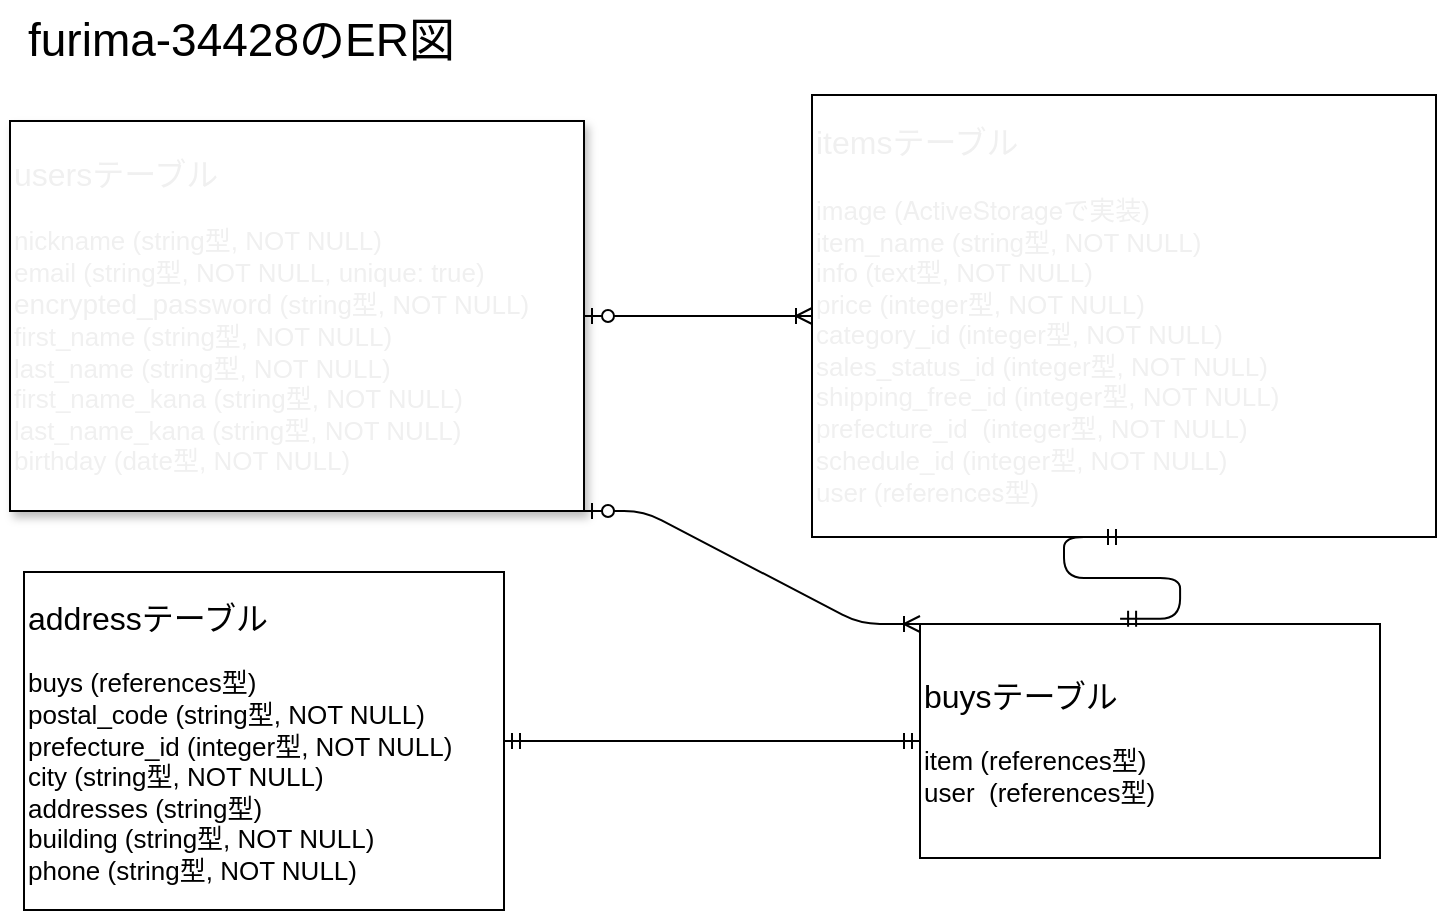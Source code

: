 <mxfile version="14.2.4" type="embed">
    <diagram id="MgnJuYKY0jzXATQrqNLE" name="ページ1">
        <mxGraphModel dx="850" dy="570" grid="1" gridSize="13" guides="1" tooltips="1" connect="1" arrows="1" fold="1" page="1" pageScale="1" pageWidth="827" pageHeight="1169" math="0" shadow="0">
            <root>
                <mxCell id="0"/>
                <mxCell id="1" parent="0"/>
                <mxCell id="2" value="&lt;font style=&quot;font-size: 16px&quot;&gt;usersテーブル&lt;/font&gt;&lt;br style=&quot;font-size: 13px&quot;&gt;&lt;br style=&quot;font-size: 13px&quot;&gt;nickname (string型, NOT NULL)&lt;br style=&quot;font-size: 13px&quot;&gt;email (string型, NOT NULL,&amp;nbsp;&lt;font style=&quot;font-size: 13px&quot;&gt;&lt;span&gt;unique: true)&lt;/span&gt;&lt;br&gt;&lt;span style=&quot;font-size: 14px&quot;&gt;encrypted_password&lt;/span&gt;&amp;nbsp;(string型, NOT NULL)&lt;br&gt;first_name (string型, NOT NULL)&lt;br&gt;last_name (string型, NOT NULL)&lt;br&gt;first_name_kana (string型, NOT NULL)&lt;br&gt;last_name_kana (string型, NOT NULL)&lt;br&gt;birthday (date型, NOT NULL)&lt;/font&gt;" style="rounded=0;whiteSpace=wrap;html=1;align=left;shadow=1;fontSize=13;labelBackgroundColor=none;fontColor=#F0F0F0;" parent="1" vertex="1">
                    <mxGeometry x="13" y="112.5" width="287" height="195" as="geometry"/>
                </mxCell>
                <mxCell id="3" value="furima-34428のER図" style="rounded=0;whiteSpace=wrap;html=1;fontSize=23;align=left;strokeColor=none;" parent="1" vertex="1">
                    <mxGeometry x="20" y="52" width="240" height="40" as="geometry"/>
                </mxCell>
                <mxCell id="4" value="&lt;font style=&quot;font-size: 16px&quot;&gt;itemsテーブル&lt;/font&gt;&lt;br style=&quot;font-size: 13px&quot;&gt;&lt;br style=&quot;font-size: 13px&quot;&gt;image (&lt;span style=&quot;font-family: &amp;#34;helvetica neue&amp;#34; ; font-size: 13px&quot;&gt;ActiveStorage&lt;/span&gt;&lt;span style=&quot;font-size: 13px&quot;&gt;で実装)&lt;br style=&quot;font-size: 13px&quot;&gt;&lt;/span&gt;item_name (string型, NOT NULL)&lt;br style=&quot;font-size: 13px&quot;&gt;info (text型, NOT NULL)&lt;br style=&quot;font-size: 13px&quot;&gt;price (integer型, NOT NULL)&lt;br style=&quot;font-size: 13px&quot;&gt;category_id (integer型, NOT NULL)&lt;br style=&quot;font-size: 13px&quot;&gt;sales_status_id (integer型, NOT NULL)&lt;br style=&quot;font-size: 13px&quot;&gt;shipping_free_id (integer型, NOT NULL)&lt;br style=&quot;font-size: 13px&quot;&gt;&lt;font style=&quot;font-size: 13px&quot;&gt;prefecture_id&lt;/font&gt;&amp;nbsp; (integer型, NOT NULL)&lt;br style=&quot;font-size: 13px&quot;&gt;schedule_id (integer型, NOT NULL)&lt;br style=&quot;font-size: 13px&quot;&gt;user (&lt;span style=&quot;font-family: &amp;#34;helvetica neue&amp;#34; ; font-size: 13px&quot;&gt;references型&lt;/span&gt;&lt;span style=&quot;font-size: 13px&quot;&gt;)&lt;/span&gt;" style="rounded=0;whiteSpace=wrap;html=1;align=left;fontSize=13;fontColor=#F0F0F0;labelBackgroundColor=none;" parent="1" vertex="1">
                    <mxGeometry x="414" y="99.5" width="312" height="221" as="geometry"/>
                </mxCell>
                <mxCell id="5" value="&lt;font style=&quot;font-size: 16px&quot;&gt;&lt;font style=&quot;font-size: 16px&quot;&gt;buysテーブル&lt;/font&gt;&lt;br&gt;&lt;/font&gt;&lt;br style=&quot;font-size: 13px&quot;&gt;item (references型)&lt;br style=&quot;font-size: 13px&quot;&gt;user&amp;nbsp; (references型)" style="rounded=0;whiteSpace=wrap;html=1;align=left;fontSize=13;" parent="1" vertex="1">
                    <mxGeometry x="468" y="364" width="230" height="117" as="geometry"/>
                </mxCell>
                <mxCell id="6" value="&lt;font style=&quot;font-size: 16px&quot;&gt;&lt;font style=&quot;font-size: 16px&quot;&gt;addressテーブル&lt;/font&gt;&lt;br&gt;&lt;/font&gt;&lt;br style=&quot;font-size: 13px&quot;&gt;buys (references型)&lt;br style=&quot;font-size: 13px&quot;&gt;postal_code (string型, NOT NULL)&lt;br style=&quot;font-size: 13px&quot;&gt;prefecture_id (integer型, NOT NULL)&lt;br style=&quot;font-size: 13px&quot;&gt;city (string型, NOT NULL)&lt;br style=&quot;font-size: 13px&quot;&gt;addresses (string型)&lt;br style=&quot;font-size: 13px&quot;&gt;building (string型, NOT NULL)&lt;br style=&quot;font-size: 13px&quot;&gt;phone (string型, NOT NULL)" style="rounded=0;whiteSpace=wrap;html=1;align=left;fontSize=13;" parent="1" vertex="1">
                    <mxGeometry x="20" y="338" width="240" height="169" as="geometry"/>
                </mxCell>
                <mxCell id="gs9yF-zhwbiOR2rNWqny-23" value="" style="edgeStyle=entityRelationEdgeStyle;fontSize=12;html=1;endArrow=ERoneToMany;startArrow=ERzeroToOne;exitX=1;exitY=0.5;exitDx=0;exitDy=0;entryX=0;entryY=0.5;entryDx=0;entryDy=0;" parent="1" source="2" target="4" edge="1">
                    <mxGeometry width="100" height="100" relative="1" as="geometry">
                        <mxPoint x="338" y="217" as="sourcePoint"/>
                        <mxPoint x="438" y="117" as="targetPoint"/>
                    </mxGeometry>
                </mxCell>
                <mxCell id="E2RSM7mypjSdfIPtdFN1-8" value="" style="edgeStyle=entityRelationEdgeStyle;fontSize=12;html=1;endArrow=ERmandOne;startArrow=ERmandOne;entryX=1;entryY=0.5;entryDx=0;entryDy=0;exitX=0;exitY=0.5;exitDx=0;exitDy=0;" parent="1" source="5" target="6" edge="1">
                    <mxGeometry width="100" height="100" relative="1" as="geometry">
                        <mxPoint x="585" y="377" as="sourcePoint"/>
                        <mxPoint x="585" y="276.5" as="targetPoint"/>
                    </mxGeometry>
                </mxCell>
                <mxCell id="E2RSM7mypjSdfIPtdFN1-13" value="" style="edgeStyle=entityRelationEdgeStyle;fontSize=12;html=1;endArrow=ERmandOne;startArrow=ERmandOne;entryX=0.5;entryY=1;entryDx=0;entryDy=0;exitX=0.435;exitY=-0.022;exitDx=0;exitDy=0;exitPerimeter=0;" parent="1" source="5" target="4" edge="1">
                    <mxGeometry width="100" height="100" relative="1" as="geometry">
                        <mxPoint x="481" y="435.5" as="sourcePoint"/>
                        <mxPoint x="273" y="435.5" as="targetPoint"/>
                    </mxGeometry>
                </mxCell>
                <mxCell id="E2RSM7mypjSdfIPtdFN1-14" value="" style="edgeStyle=entityRelationEdgeStyle;fontSize=12;html=1;endArrow=ERoneToMany;startArrow=ERzeroToOne;exitX=1;exitY=1;exitDx=0;exitDy=0;entryX=0;entryY=0;entryDx=0;entryDy=0;" parent="1" source="2" target="5" edge="1">
                    <mxGeometry width="100" height="100" relative="1" as="geometry">
                        <mxPoint x="263" y="173" as="sourcePoint"/>
                        <mxPoint x="429" y="173" as="targetPoint"/>
                    </mxGeometry>
                </mxCell>
            </root>
        </mxGraphModel>
    </diagram>
</mxfile>